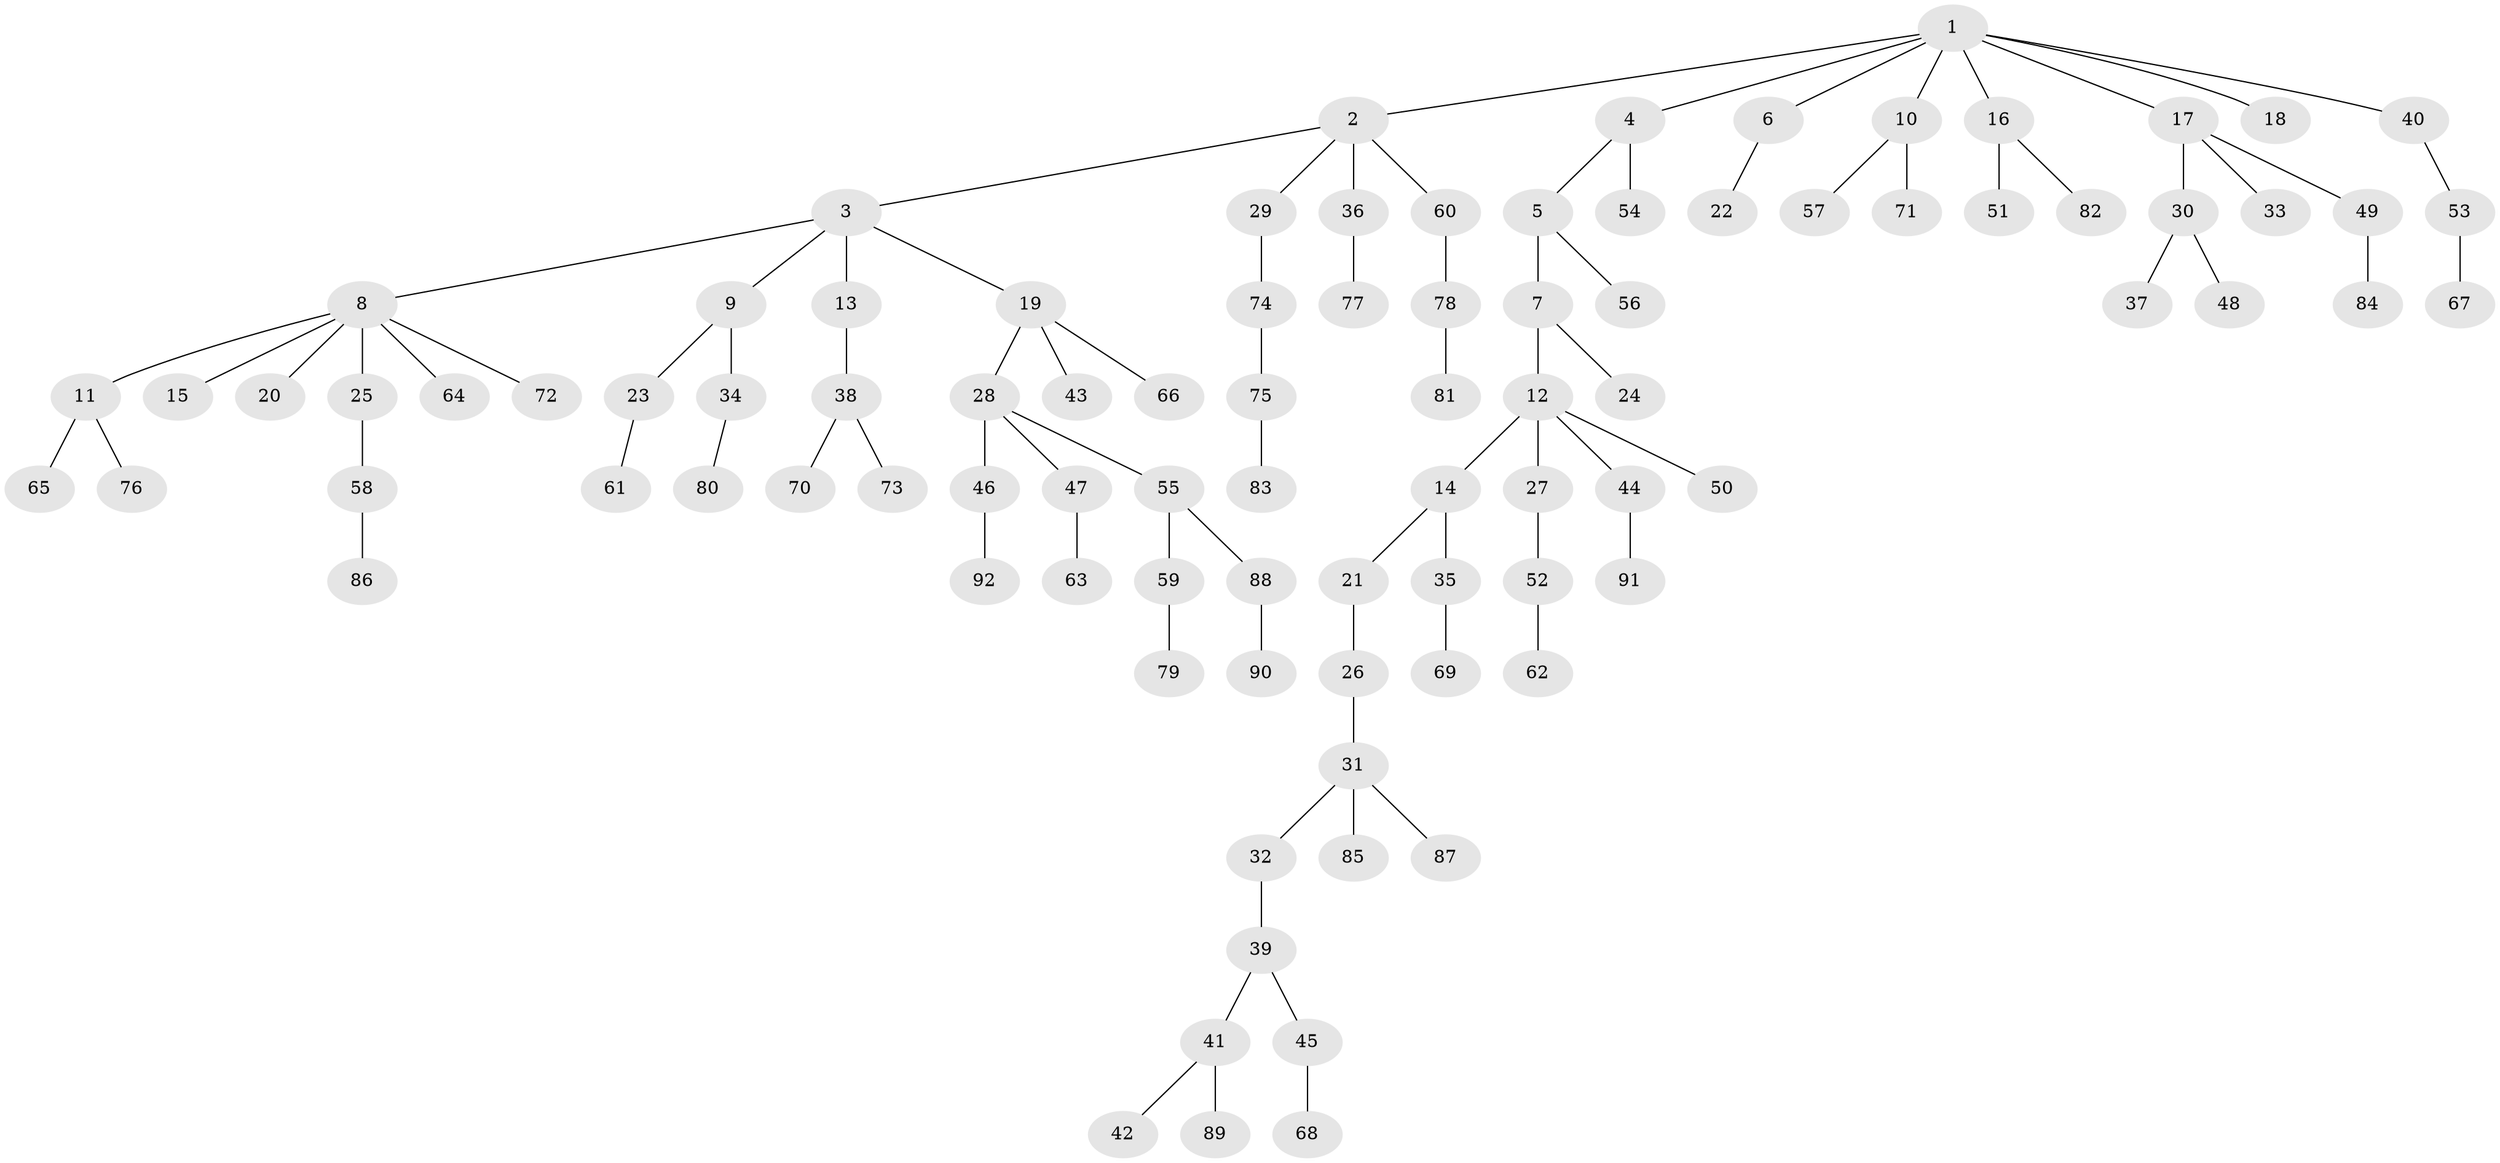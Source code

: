 // coarse degree distribution, {8: 0.03125, 5: 0.046875, 6: 0.015625, 2: 0.265625, 3: 0.0625, 1: 0.546875, 4: 0.03125}
// Generated by graph-tools (version 1.1) at 2025/52/02/27/25 19:52:10]
// undirected, 92 vertices, 91 edges
graph export_dot {
graph [start="1"]
  node [color=gray90,style=filled];
  1;
  2;
  3;
  4;
  5;
  6;
  7;
  8;
  9;
  10;
  11;
  12;
  13;
  14;
  15;
  16;
  17;
  18;
  19;
  20;
  21;
  22;
  23;
  24;
  25;
  26;
  27;
  28;
  29;
  30;
  31;
  32;
  33;
  34;
  35;
  36;
  37;
  38;
  39;
  40;
  41;
  42;
  43;
  44;
  45;
  46;
  47;
  48;
  49;
  50;
  51;
  52;
  53;
  54;
  55;
  56;
  57;
  58;
  59;
  60;
  61;
  62;
  63;
  64;
  65;
  66;
  67;
  68;
  69;
  70;
  71;
  72;
  73;
  74;
  75;
  76;
  77;
  78;
  79;
  80;
  81;
  82;
  83;
  84;
  85;
  86;
  87;
  88;
  89;
  90;
  91;
  92;
  1 -- 2;
  1 -- 4;
  1 -- 6;
  1 -- 10;
  1 -- 16;
  1 -- 17;
  1 -- 18;
  1 -- 40;
  2 -- 3;
  2 -- 29;
  2 -- 36;
  2 -- 60;
  3 -- 8;
  3 -- 9;
  3 -- 13;
  3 -- 19;
  4 -- 5;
  4 -- 54;
  5 -- 7;
  5 -- 56;
  6 -- 22;
  7 -- 12;
  7 -- 24;
  8 -- 11;
  8 -- 15;
  8 -- 20;
  8 -- 25;
  8 -- 64;
  8 -- 72;
  9 -- 23;
  9 -- 34;
  10 -- 57;
  10 -- 71;
  11 -- 65;
  11 -- 76;
  12 -- 14;
  12 -- 27;
  12 -- 44;
  12 -- 50;
  13 -- 38;
  14 -- 21;
  14 -- 35;
  16 -- 51;
  16 -- 82;
  17 -- 30;
  17 -- 33;
  17 -- 49;
  19 -- 28;
  19 -- 43;
  19 -- 66;
  21 -- 26;
  23 -- 61;
  25 -- 58;
  26 -- 31;
  27 -- 52;
  28 -- 46;
  28 -- 47;
  28 -- 55;
  29 -- 74;
  30 -- 37;
  30 -- 48;
  31 -- 32;
  31 -- 85;
  31 -- 87;
  32 -- 39;
  34 -- 80;
  35 -- 69;
  36 -- 77;
  38 -- 70;
  38 -- 73;
  39 -- 41;
  39 -- 45;
  40 -- 53;
  41 -- 42;
  41 -- 89;
  44 -- 91;
  45 -- 68;
  46 -- 92;
  47 -- 63;
  49 -- 84;
  52 -- 62;
  53 -- 67;
  55 -- 59;
  55 -- 88;
  58 -- 86;
  59 -- 79;
  60 -- 78;
  74 -- 75;
  75 -- 83;
  78 -- 81;
  88 -- 90;
}
